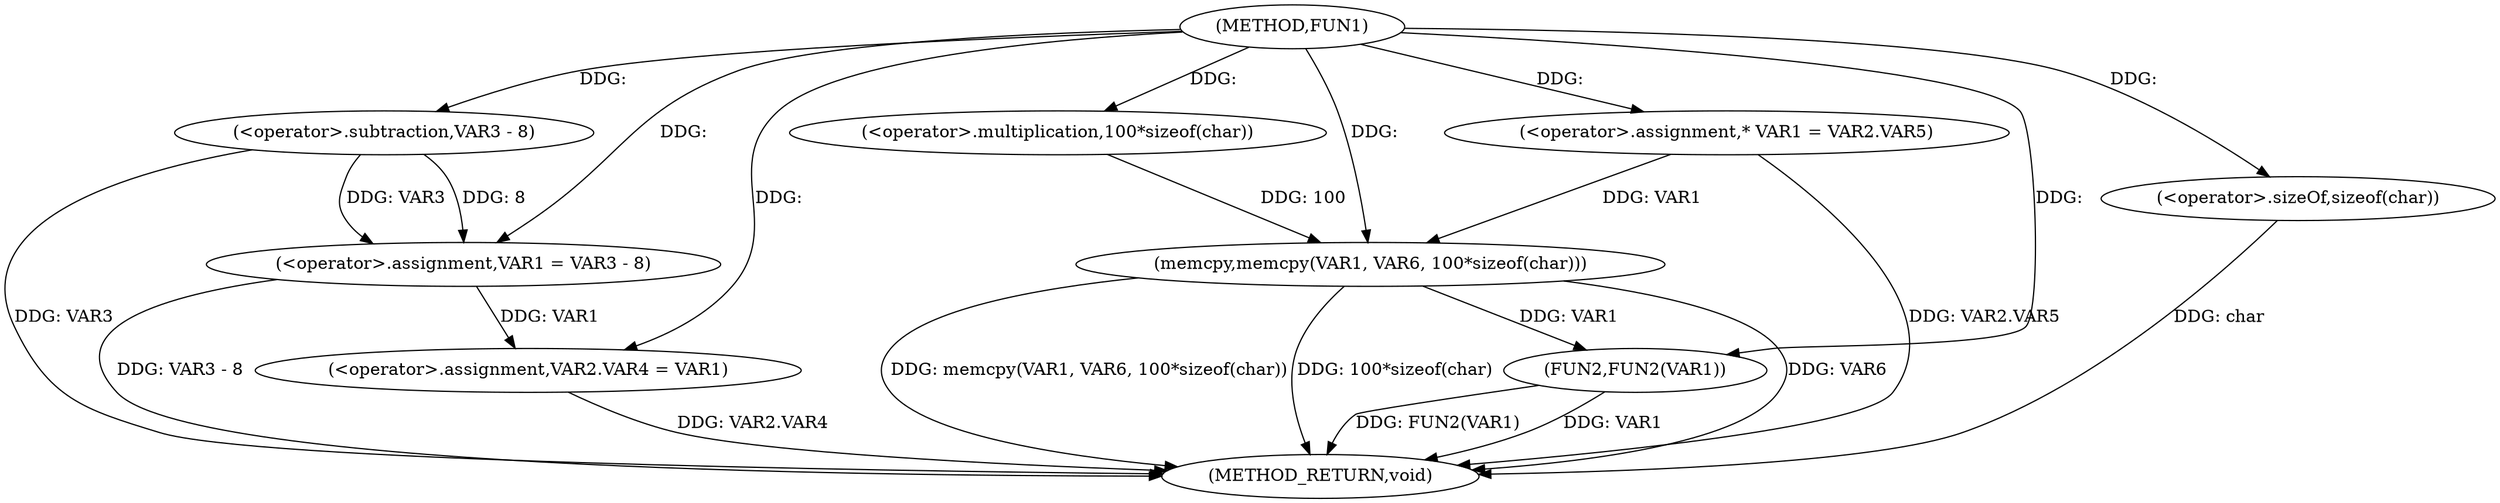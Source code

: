 digraph FUN1 {  
"1000100" [label = "(METHOD,FUN1)" ]
"1000133" [label = "(METHOD_RETURN,void)" ]
"1000105" [label = "(<operator>.assignment,VAR1 = VAR3 - 8)" ]
"1000107" [label = "(<operator>.subtraction,VAR3 - 8)" ]
"1000110" [label = "(<operator>.assignment,VAR2.VAR4 = VAR1)" ]
"1000117" [label = "(<operator>.assignment,* VAR1 = VAR2.VAR5)" ]
"1000124" [label = "(memcpy,memcpy(VAR1, VAR6, 100*sizeof(char)))" ]
"1000127" [label = "(<operator>.multiplication,100*sizeof(char))" ]
"1000129" [label = "(<operator>.sizeOf,sizeof(char))" ]
"1000131" [label = "(FUN2,FUN2(VAR1))" ]
  "1000107" -> "1000133"  [ label = "DDG: VAR3"] 
  "1000105" -> "1000133"  [ label = "DDG: VAR3 - 8"] 
  "1000131" -> "1000133"  [ label = "DDG: VAR1"] 
  "1000124" -> "1000133"  [ label = "DDG: 100*sizeof(char)"] 
  "1000117" -> "1000133"  [ label = "DDG: VAR2.VAR5"] 
  "1000110" -> "1000133"  [ label = "DDG: VAR2.VAR4"] 
  "1000129" -> "1000133"  [ label = "DDG: char"] 
  "1000124" -> "1000133"  [ label = "DDG: VAR6"] 
  "1000131" -> "1000133"  [ label = "DDG: FUN2(VAR1)"] 
  "1000124" -> "1000133"  [ label = "DDG: memcpy(VAR1, VAR6, 100*sizeof(char))"] 
  "1000107" -> "1000105"  [ label = "DDG: VAR3"] 
  "1000107" -> "1000105"  [ label = "DDG: 8"] 
  "1000100" -> "1000105"  [ label = "DDG: "] 
  "1000100" -> "1000107"  [ label = "DDG: "] 
  "1000105" -> "1000110"  [ label = "DDG: VAR1"] 
  "1000100" -> "1000110"  [ label = "DDG: "] 
  "1000100" -> "1000117"  [ label = "DDG: "] 
  "1000117" -> "1000124"  [ label = "DDG: VAR1"] 
  "1000100" -> "1000124"  [ label = "DDG: "] 
  "1000127" -> "1000124"  [ label = "DDG: 100"] 
  "1000100" -> "1000127"  [ label = "DDG: "] 
  "1000100" -> "1000129"  [ label = "DDG: "] 
  "1000124" -> "1000131"  [ label = "DDG: VAR1"] 
  "1000100" -> "1000131"  [ label = "DDG: "] 
}
